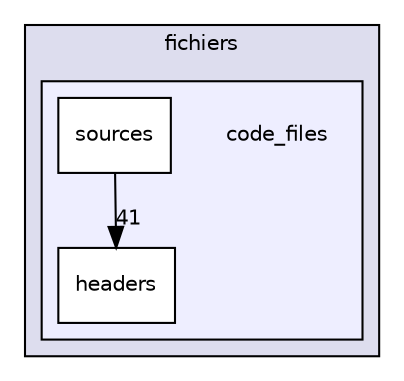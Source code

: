 digraph "fichiers/code_files" {
  compound=true
  node [ fontsize="10", fontname="Helvetica"];
  edge [ labelfontsize="10", labelfontname="Helvetica"];
  subgraph clusterdir_c821ff8135c2477b4b3326f9c1f0e5de {
    graph [ bgcolor="#ddddee", pencolor="black", label="fichiers" fontname="Helvetica", fontsize="10", URL="dir_c821ff8135c2477b4b3326f9c1f0e5de.html"]
  subgraph clusterdir_2673c9e4d8ef6a62a07ec1a6f266d9f0 {
    graph [ bgcolor="#eeeeff", pencolor="black", label="" URL="dir_2673c9e4d8ef6a62a07ec1a6f266d9f0.html"];
    dir_2673c9e4d8ef6a62a07ec1a6f266d9f0 [shape=plaintext label="code_files"];
    dir_2b50e14b2932283982ac85fe5bcc8f86 [shape=box label="headers" color="black" fillcolor="white" style="filled" URL="dir_2b50e14b2932283982ac85fe5bcc8f86.html"];
    dir_d7143b93e9393e12bcef95c6e546f403 [shape=box label="sources" color="black" fillcolor="white" style="filled" URL="dir_d7143b93e9393e12bcef95c6e546f403.html"];
  }
  }
  dir_d7143b93e9393e12bcef95c6e546f403->dir_2b50e14b2932283982ac85fe5bcc8f86 [headlabel="41", labeldistance=1.5 headhref="dir_000003_000002.html"];
}
